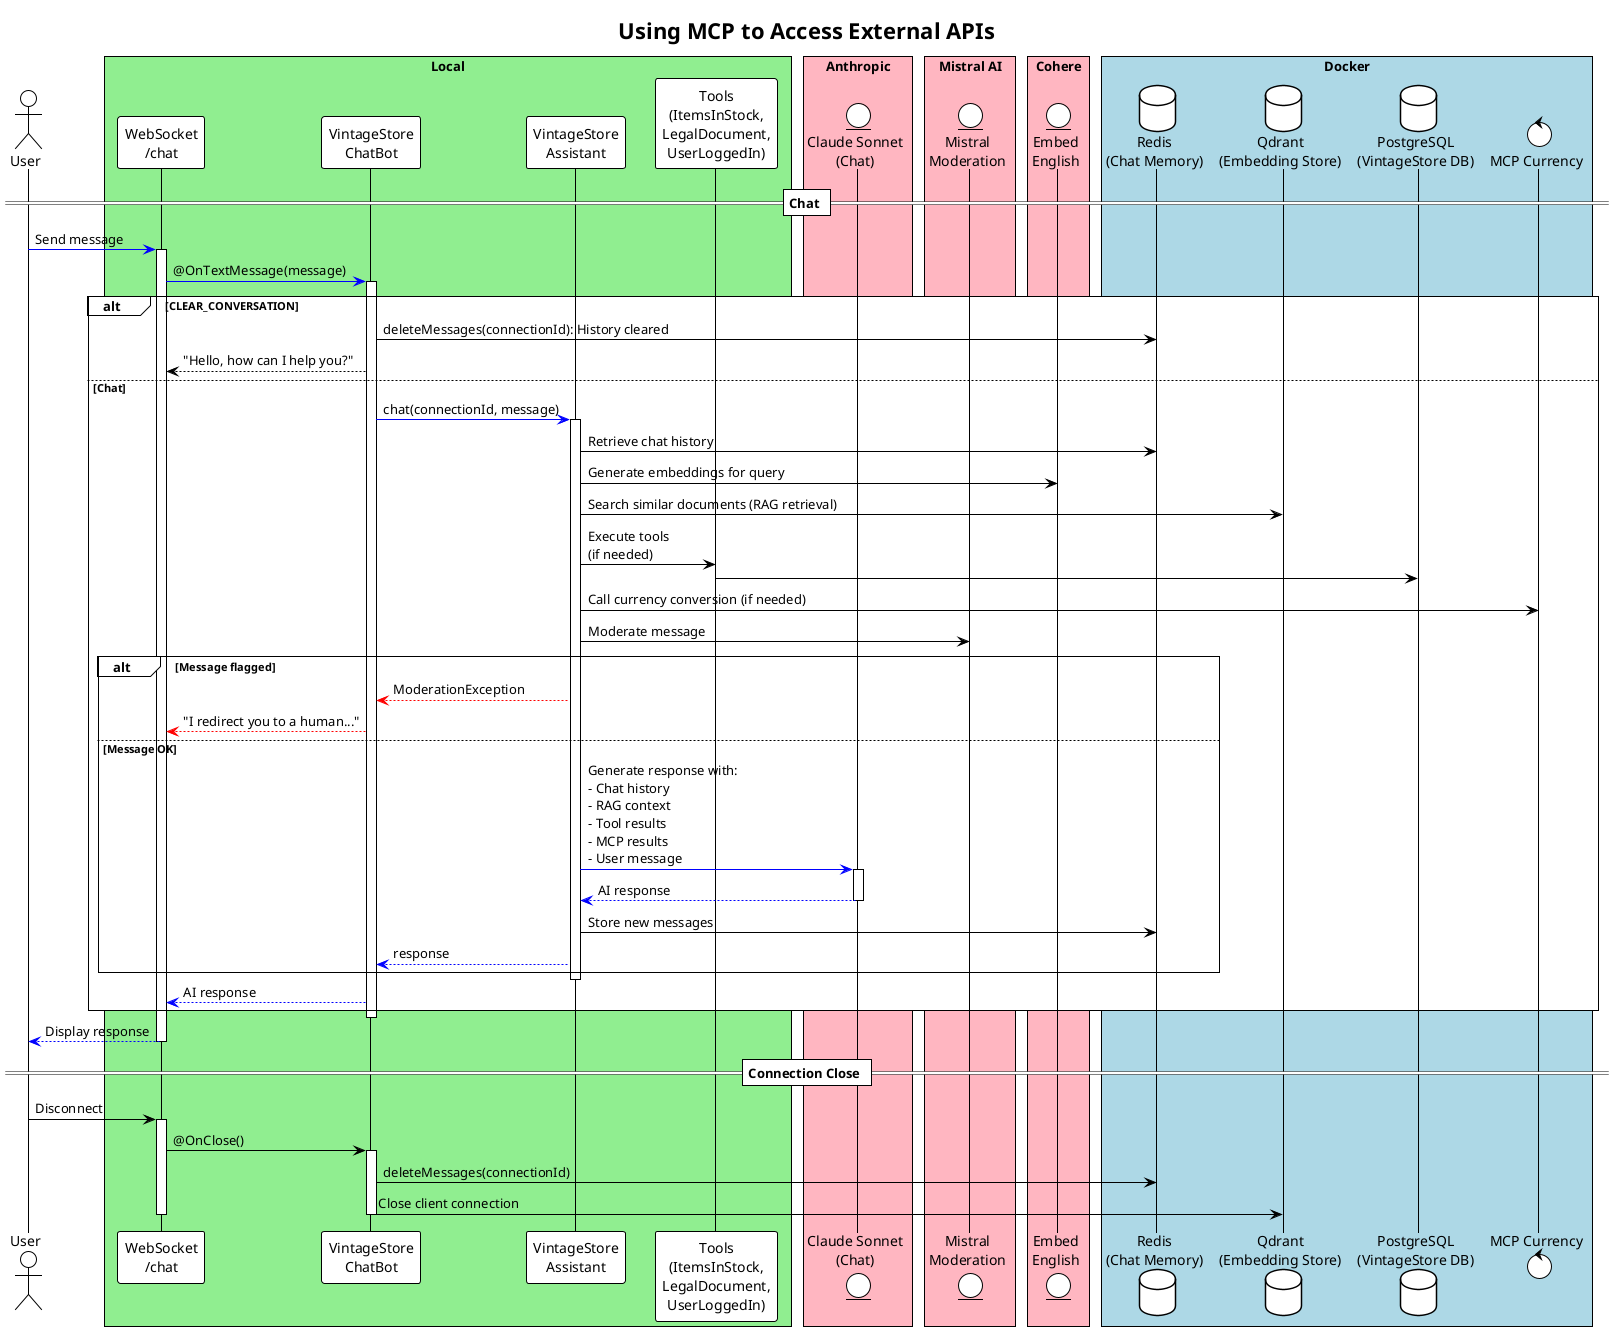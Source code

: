 @startuml
!theme plain
title Using MCP to Access External APIs

actor User
box "Local" #LightGreen
participant "WebSocket\n/chat" as WS
participant "VintageStore\nChatBot" as ChatBot
participant "VintageStore\nAssistant" as Assistant
participant "Tools\n(ItemsInStock,\nLegalDocument,\nUserLoggedIn)" as Tools
end box
box "Anthropic" #LightPink
entity "Claude Sonnet\n(Chat)" as Anthropic
end box
box "Mistral AI" #LightPink
entity "Mistral\nModeration" as Mistral
end box
box "Cohere" #LightPink
entity "Embed\nEnglish" as Cohere
end box
box "Docker" #LightBlue
database "Redis\n(Chat Memory)" as Redis
database "Qdrant\n(Embedding Store)" as Qdrant
database "PostgreSQL\n(VintageStore DB)" as PostgreSQL
control "MCP Currency" as MCP
end box

== Chat ==
User -[#blue]> WS: Send message
activate WS
WS -[#blue]> ChatBot: @OnTextMessage(message)
activate ChatBot

alt CLEAR_CONVERSATION
    ChatBot -> Redis: deleteMessages(connectionId): History cleared
    ChatBot --> WS: "Hello, how can I help you?"
else Chat
    ChatBot -[#blue]> Assistant: chat(connectionId, message)
    activate Assistant
    Assistant -> Redis: Retrieve chat history
    Assistant -> Cohere: Generate embeddings for query
    Assistant -> Qdrant: Search similar documents (RAG retrieval)
    Assistant -> Tools: Execute tools\n(if needed)
    Tools -> PostgreSQL
    Assistant -> MCP: Call currency conversion (if needed)
    Assistant -> Mistral: Moderate message

    alt Message flagged
        Assistant -[#red]-> ChatBot: ModerationException
        ChatBot -[#red]-> WS: "I redirect you to a human..."
    else Message OK

        Assistant -[#blue]> Anthropic: Generate response with:\n- Chat history\n- RAG context\n- Tool results\n- MCP results\n- User message
        activate Anthropic
        Anthropic -[#blue]-> Assistant: AI response
        deactivate Anthropic

        Assistant -> Redis: Store new messages
        Assistant -[#blue]-> ChatBot: response
    end
    deactivate Assistant

    ChatBot -[#blue]-> WS: AI response
end
deactivate ChatBot

WS -[#blue]-> User: Display response
deactivate WS

== Connection Close ==
User -> WS: Disconnect
activate WS
WS -> ChatBot: @OnClose()
activate ChatBot
ChatBot -> Redis: deleteMessages(connectionId)
ChatBot -> Qdrant: Close client connection
deactivate ChatBot
deactivate WS

@enduml
